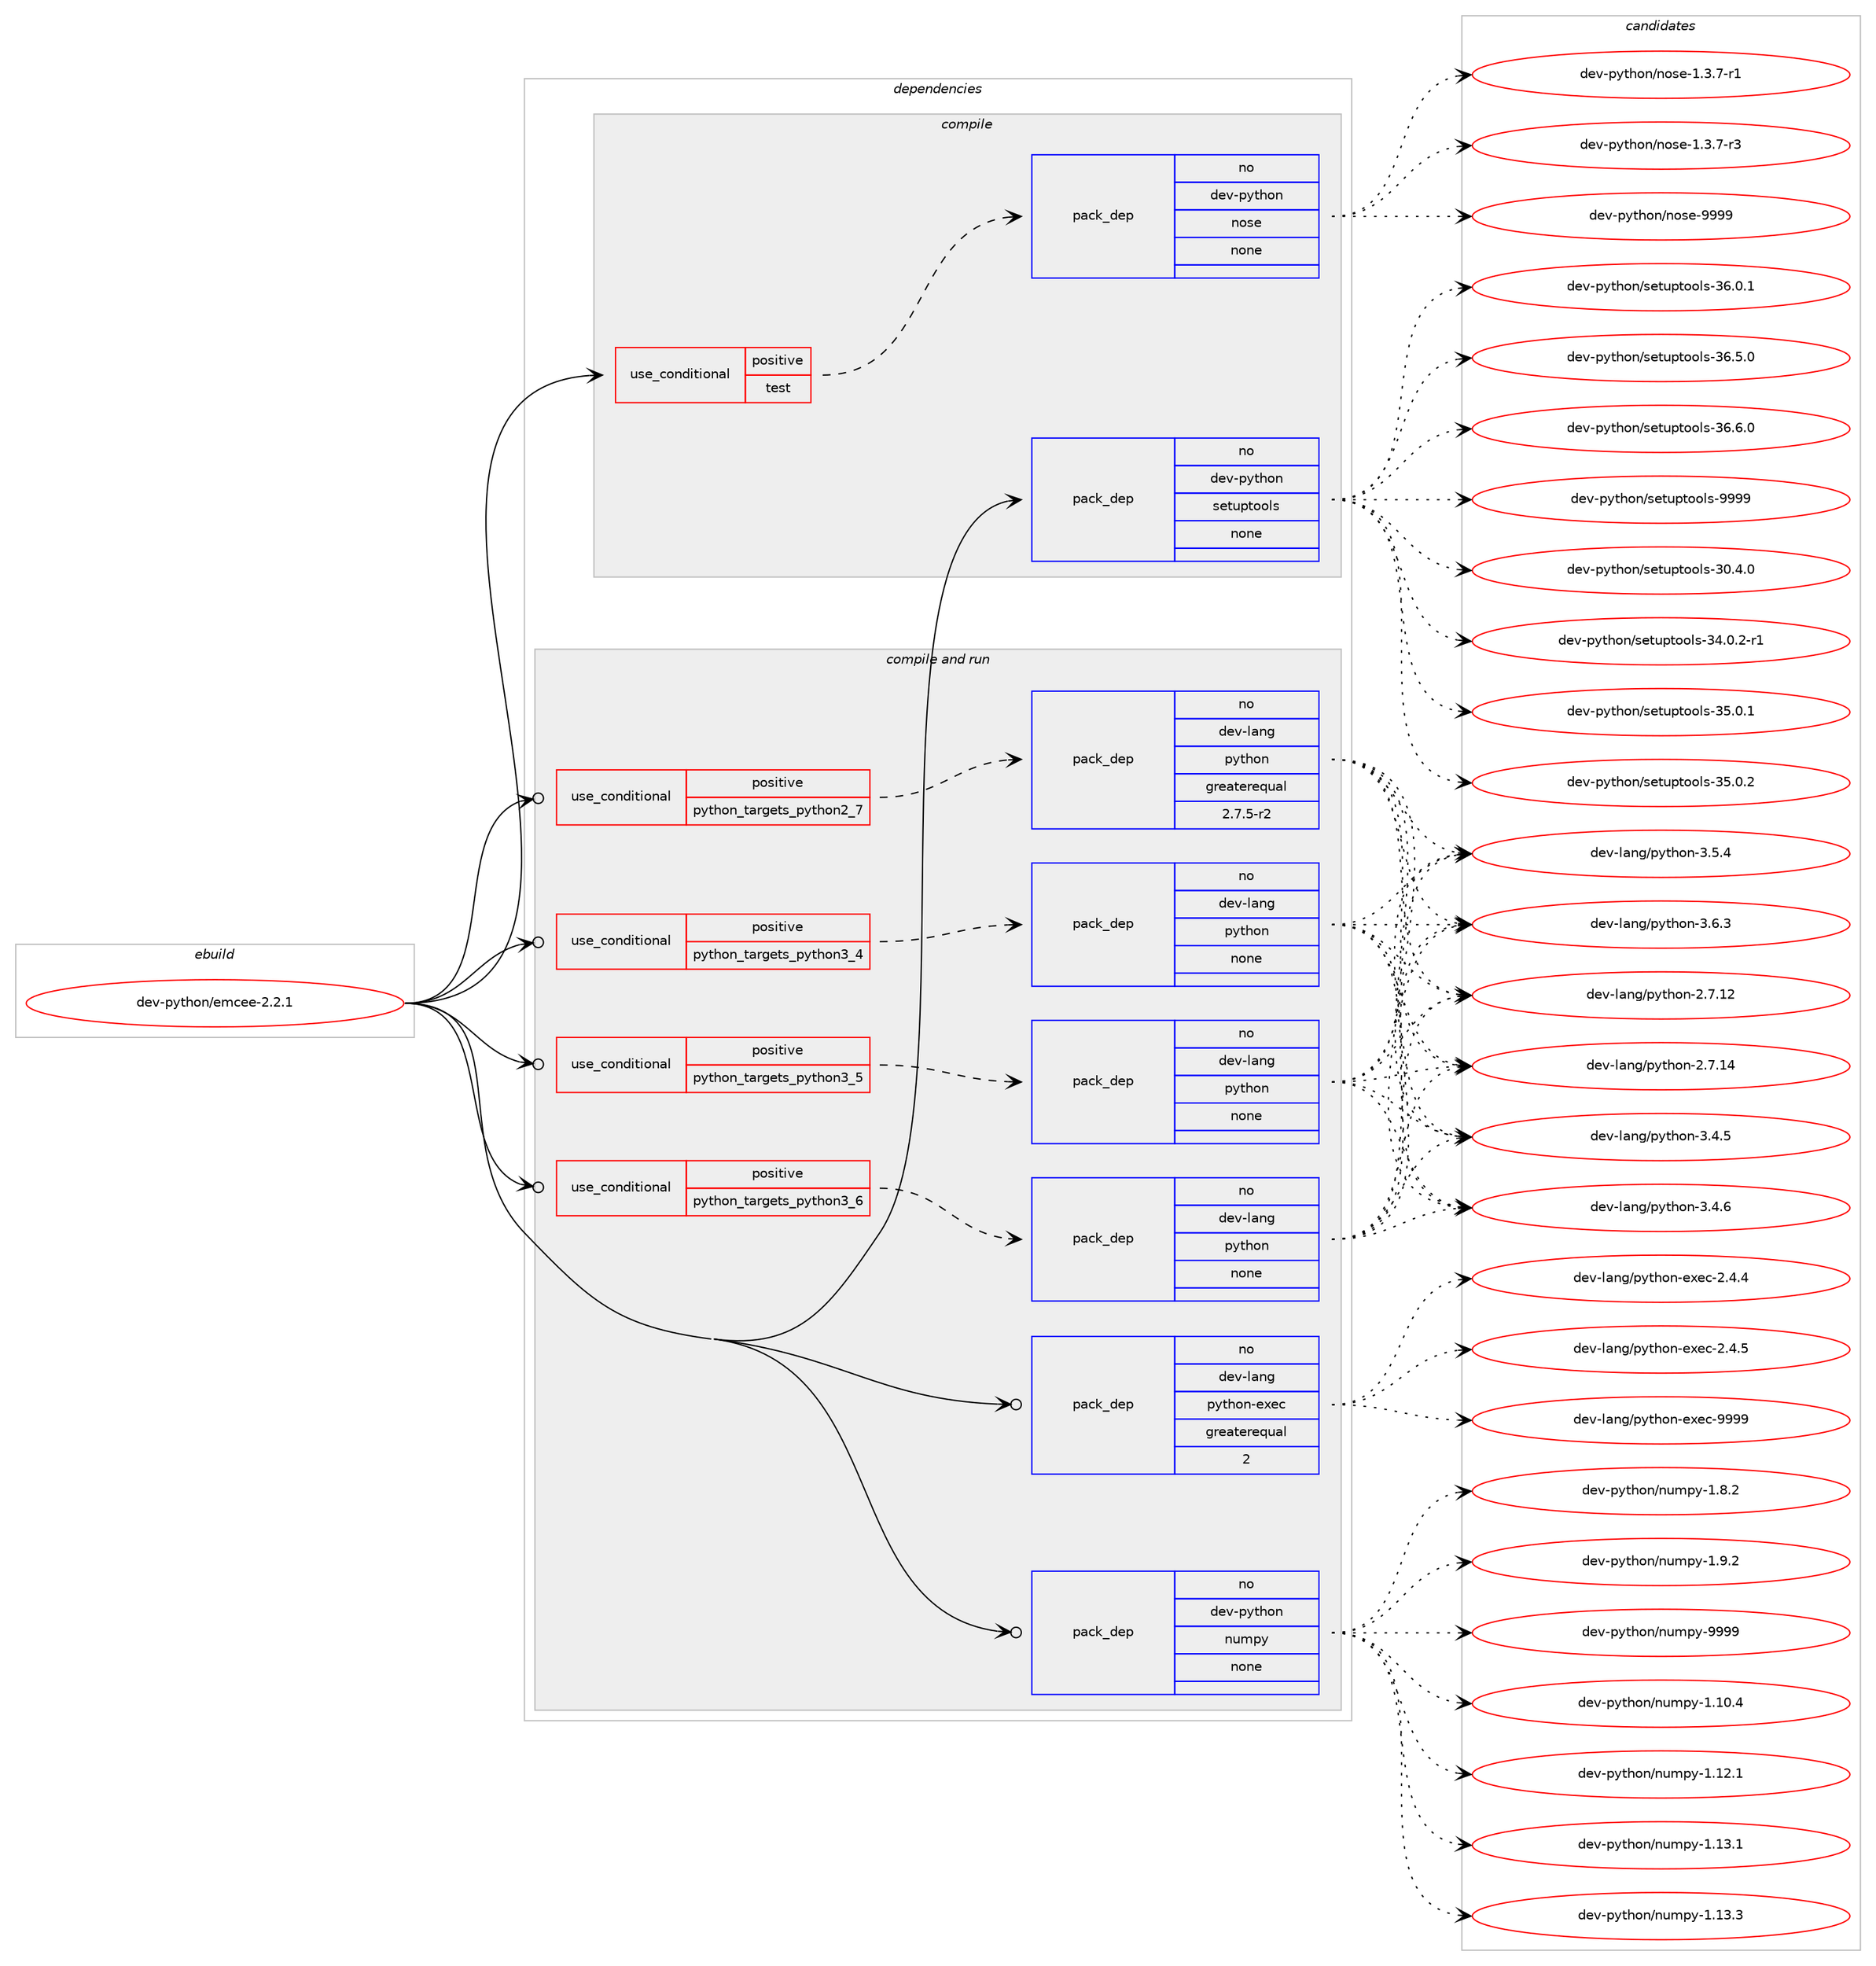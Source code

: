 digraph prolog {

# *************
# Graph options
# *************

newrank=true;
concentrate=true;
compound=true;
graph [rankdir=LR,fontname=Helvetica,fontsize=10,ranksep=1.5];#, ranksep=2.5, nodesep=0.2];
edge  [arrowhead=vee];
node  [fontname=Helvetica,fontsize=10];

# **********
# The ebuild
# **********

subgraph cluster_leftcol {
color=gray;
rank=same;
label=<<i>ebuild</i>>;
id [label="dev-python/emcee-2.2.1", color=red, width=4, href="../dev-python/emcee-2.2.1.svg"];
}

# ****************
# The dependencies
# ****************

subgraph cluster_midcol {
color=gray;
label=<<i>dependencies</i>>;
subgraph cluster_compile {
fillcolor="#eeeeee";
style=filled;
label=<<i>compile</i>>;
subgraph cond32368 {
dependency156007 [label=<<TABLE BORDER="0" CELLBORDER="1" CELLSPACING="0" CELLPADDING="4"><TR><TD ROWSPAN="3" CELLPADDING="10">use_conditional</TD></TR><TR><TD>positive</TD></TR><TR><TD>test</TD></TR></TABLE>>, shape=none, color=red];
subgraph pack119804 {
dependency156008 [label=<<TABLE BORDER="0" CELLBORDER="1" CELLSPACING="0" CELLPADDING="4" WIDTH="220"><TR><TD ROWSPAN="6" CELLPADDING="30">pack_dep</TD></TR><TR><TD WIDTH="110">no</TD></TR><TR><TD>dev-python</TD></TR><TR><TD>nose</TD></TR><TR><TD>none</TD></TR><TR><TD></TD></TR></TABLE>>, shape=none, color=blue];
}
dependency156007:e -> dependency156008:w [weight=20,style="dashed",arrowhead="vee"];
}
id:e -> dependency156007:w [weight=20,style="solid",arrowhead="vee"];
subgraph pack119805 {
dependency156009 [label=<<TABLE BORDER="0" CELLBORDER="1" CELLSPACING="0" CELLPADDING="4" WIDTH="220"><TR><TD ROWSPAN="6" CELLPADDING="30">pack_dep</TD></TR><TR><TD WIDTH="110">no</TD></TR><TR><TD>dev-python</TD></TR><TR><TD>setuptools</TD></TR><TR><TD>none</TD></TR><TR><TD></TD></TR></TABLE>>, shape=none, color=blue];
}
id:e -> dependency156009:w [weight=20,style="solid",arrowhead="vee"];
}
subgraph cluster_compileandrun {
fillcolor="#eeeeee";
style=filled;
label=<<i>compile and run</i>>;
subgraph cond32369 {
dependency156010 [label=<<TABLE BORDER="0" CELLBORDER="1" CELLSPACING="0" CELLPADDING="4"><TR><TD ROWSPAN="3" CELLPADDING="10">use_conditional</TD></TR><TR><TD>positive</TD></TR><TR><TD>python_targets_python2_7</TD></TR></TABLE>>, shape=none, color=red];
subgraph pack119806 {
dependency156011 [label=<<TABLE BORDER="0" CELLBORDER="1" CELLSPACING="0" CELLPADDING="4" WIDTH="220"><TR><TD ROWSPAN="6" CELLPADDING="30">pack_dep</TD></TR><TR><TD WIDTH="110">no</TD></TR><TR><TD>dev-lang</TD></TR><TR><TD>python</TD></TR><TR><TD>greaterequal</TD></TR><TR><TD>2.7.5-r2</TD></TR></TABLE>>, shape=none, color=blue];
}
dependency156010:e -> dependency156011:w [weight=20,style="dashed",arrowhead="vee"];
}
id:e -> dependency156010:w [weight=20,style="solid",arrowhead="odotvee"];
subgraph cond32370 {
dependency156012 [label=<<TABLE BORDER="0" CELLBORDER="1" CELLSPACING="0" CELLPADDING="4"><TR><TD ROWSPAN="3" CELLPADDING="10">use_conditional</TD></TR><TR><TD>positive</TD></TR><TR><TD>python_targets_python3_4</TD></TR></TABLE>>, shape=none, color=red];
subgraph pack119807 {
dependency156013 [label=<<TABLE BORDER="0" CELLBORDER="1" CELLSPACING="0" CELLPADDING="4" WIDTH="220"><TR><TD ROWSPAN="6" CELLPADDING="30">pack_dep</TD></TR><TR><TD WIDTH="110">no</TD></TR><TR><TD>dev-lang</TD></TR><TR><TD>python</TD></TR><TR><TD>none</TD></TR><TR><TD></TD></TR></TABLE>>, shape=none, color=blue];
}
dependency156012:e -> dependency156013:w [weight=20,style="dashed",arrowhead="vee"];
}
id:e -> dependency156012:w [weight=20,style="solid",arrowhead="odotvee"];
subgraph cond32371 {
dependency156014 [label=<<TABLE BORDER="0" CELLBORDER="1" CELLSPACING="0" CELLPADDING="4"><TR><TD ROWSPAN="3" CELLPADDING="10">use_conditional</TD></TR><TR><TD>positive</TD></TR><TR><TD>python_targets_python3_5</TD></TR></TABLE>>, shape=none, color=red];
subgraph pack119808 {
dependency156015 [label=<<TABLE BORDER="0" CELLBORDER="1" CELLSPACING="0" CELLPADDING="4" WIDTH="220"><TR><TD ROWSPAN="6" CELLPADDING="30">pack_dep</TD></TR><TR><TD WIDTH="110">no</TD></TR><TR><TD>dev-lang</TD></TR><TR><TD>python</TD></TR><TR><TD>none</TD></TR><TR><TD></TD></TR></TABLE>>, shape=none, color=blue];
}
dependency156014:e -> dependency156015:w [weight=20,style="dashed",arrowhead="vee"];
}
id:e -> dependency156014:w [weight=20,style="solid",arrowhead="odotvee"];
subgraph cond32372 {
dependency156016 [label=<<TABLE BORDER="0" CELLBORDER="1" CELLSPACING="0" CELLPADDING="4"><TR><TD ROWSPAN="3" CELLPADDING="10">use_conditional</TD></TR><TR><TD>positive</TD></TR><TR><TD>python_targets_python3_6</TD></TR></TABLE>>, shape=none, color=red];
subgraph pack119809 {
dependency156017 [label=<<TABLE BORDER="0" CELLBORDER="1" CELLSPACING="0" CELLPADDING="4" WIDTH="220"><TR><TD ROWSPAN="6" CELLPADDING="30">pack_dep</TD></TR><TR><TD WIDTH="110">no</TD></TR><TR><TD>dev-lang</TD></TR><TR><TD>python</TD></TR><TR><TD>none</TD></TR><TR><TD></TD></TR></TABLE>>, shape=none, color=blue];
}
dependency156016:e -> dependency156017:w [weight=20,style="dashed",arrowhead="vee"];
}
id:e -> dependency156016:w [weight=20,style="solid",arrowhead="odotvee"];
subgraph pack119810 {
dependency156018 [label=<<TABLE BORDER="0" CELLBORDER="1" CELLSPACING="0" CELLPADDING="4" WIDTH="220"><TR><TD ROWSPAN="6" CELLPADDING="30">pack_dep</TD></TR><TR><TD WIDTH="110">no</TD></TR><TR><TD>dev-lang</TD></TR><TR><TD>python-exec</TD></TR><TR><TD>greaterequal</TD></TR><TR><TD>2</TD></TR></TABLE>>, shape=none, color=blue];
}
id:e -> dependency156018:w [weight=20,style="solid",arrowhead="odotvee"];
subgraph pack119811 {
dependency156019 [label=<<TABLE BORDER="0" CELLBORDER="1" CELLSPACING="0" CELLPADDING="4" WIDTH="220"><TR><TD ROWSPAN="6" CELLPADDING="30">pack_dep</TD></TR><TR><TD WIDTH="110">no</TD></TR><TR><TD>dev-python</TD></TR><TR><TD>numpy</TD></TR><TR><TD>none</TD></TR><TR><TD></TD></TR></TABLE>>, shape=none, color=blue];
}
id:e -> dependency156019:w [weight=20,style="solid",arrowhead="odotvee"];
}
subgraph cluster_run {
fillcolor="#eeeeee";
style=filled;
label=<<i>run</i>>;
}
}

# **************
# The candidates
# **************

subgraph cluster_choices {
rank=same;
color=gray;
label=<<i>candidates</i>>;

subgraph choice119804 {
color=black;
nodesep=1;
choice10010111845112121116104111110471101111151014549465146554511449 [label="dev-python/nose-1.3.7-r1", color=red, width=4,href="../dev-python/nose-1.3.7-r1.svg"];
choice10010111845112121116104111110471101111151014549465146554511451 [label="dev-python/nose-1.3.7-r3", color=red, width=4,href="../dev-python/nose-1.3.7-r3.svg"];
choice10010111845112121116104111110471101111151014557575757 [label="dev-python/nose-9999", color=red, width=4,href="../dev-python/nose-9999.svg"];
dependency156008:e -> choice10010111845112121116104111110471101111151014549465146554511449:w [style=dotted,weight="100"];
dependency156008:e -> choice10010111845112121116104111110471101111151014549465146554511451:w [style=dotted,weight="100"];
dependency156008:e -> choice10010111845112121116104111110471101111151014557575757:w [style=dotted,weight="100"];
}
subgraph choice119805 {
color=black;
nodesep=1;
choice100101118451121211161041111104711510111611711211611111110811545514846524648 [label="dev-python/setuptools-30.4.0", color=red, width=4,href="../dev-python/setuptools-30.4.0.svg"];
choice1001011184511212111610411111047115101116117112116111111108115455152464846504511449 [label="dev-python/setuptools-34.0.2-r1", color=red, width=4,href="../dev-python/setuptools-34.0.2-r1.svg"];
choice100101118451121211161041111104711510111611711211611111110811545515346484649 [label="dev-python/setuptools-35.0.1", color=red, width=4,href="../dev-python/setuptools-35.0.1.svg"];
choice100101118451121211161041111104711510111611711211611111110811545515346484650 [label="dev-python/setuptools-35.0.2", color=red, width=4,href="../dev-python/setuptools-35.0.2.svg"];
choice100101118451121211161041111104711510111611711211611111110811545515446484649 [label="dev-python/setuptools-36.0.1", color=red, width=4,href="../dev-python/setuptools-36.0.1.svg"];
choice100101118451121211161041111104711510111611711211611111110811545515446534648 [label="dev-python/setuptools-36.5.0", color=red, width=4,href="../dev-python/setuptools-36.5.0.svg"];
choice100101118451121211161041111104711510111611711211611111110811545515446544648 [label="dev-python/setuptools-36.6.0", color=red, width=4,href="../dev-python/setuptools-36.6.0.svg"];
choice10010111845112121116104111110471151011161171121161111111081154557575757 [label="dev-python/setuptools-9999", color=red, width=4,href="../dev-python/setuptools-9999.svg"];
dependency156009:e -> choice100101118451121211161041111104711510111611711211611111110811545514846524648:w [style=dotted,weight="100"];
dependency156009:e -> choice1001011184511212111610411111047115101116117112116111111108115455152464846504511449:w [style=dotted,weight="100"];
dependency156009:e -> choice100101118451121211161041111104711510111611711211611111110811545515346484649:w [style=dotted,weight="100"];
dependency156009:e -> choice100101118451121211161041111104711510111611711211611111110811545515346484650:w [style=dotted,weight="100"];
dependency156009:e -> choice100101118451121211161041111104711510111611711211611111110811545515446484649:w [style=dotted,weight="100"];
dependency156009:e -> choice100101118451121211161041111104711510111611711211611111110811545515446534648:w [style=dotted,weight="100"];
dependency156009:e -> choice100101118451121211161041111104711510111611711211611111110811545515446544648:w [style=dotted,weight="100"];
dependency156009:e -> choice10010111845112121116104111110471151011161171121161111111081154557575757:w [style=dotted,weight="100"];
}
subgraph choice119806 {
color=black;
nodesep=1;
choice10010111845108971101034711212111610411111045504655464950 [label="dev-lang/python-2.7.12", color=red, width=4,href="../dev-lang/python-2.7.12.svg"];
choice10010111845108971101034711212111610411111045504655464952 [label="dev-lang/python-2.7.14", color=red, width=4,href="../dev-lang/python-2.7.14.svg"];
choice100101118451089711010347112121116104111110455146524653 [label="dev-lang/python-3.4.5", color=red, width=4,href="../dev-lang/python-3.4.5.svg"];
choice100101118451089711010347112121116104111110455146524654 [label="dev-lang/python-3.4.6", color=red, width=4,href="../dev-lang/python-3.4.6.svg"];
choice100101118451089711010347112121116104111110455146534652 [label="dev-lang/python-3.5.4", color=red, width=4,href="../dev-lang/python-3.5.4.svg"];
choice100101118451089711010347112121116104111110455146544651 [label="dev-lang/python-3.6.3", color=red, width=4,href="../dev-lang/python-3.6.3.svg"];
dependency156011:e -> choice10010111845108971101034711212111610411111045504655464950:w [style=dotted,weight="100"];
dependency156011:e -> choice10010111845108971101034711212111610411111045504655464952:w [style=dotted,weight="100"];
dependency156011:e -> choice100101118451089711010347112121116104111110455146524653:w [style=dotted,weight="100"];
dependency156011:e -> choice100101118451089711010347112121116104111110455146524654:w [style=dotted,weight="100"];
dependency156011:e -> choice100101118451089711010347112121116104111110455146534652:w [style=dotted,weight="100"];
dependency156011:e -> choice100101118451089711010347112121116104111110455146544651:w [style=dotted,weight="100"];
}
subgraph choice119807 {
color=black;
nodesep=1;
choice10010111845108971101034711212111610411111045504655464950 [label="dev-lang/python-2.7.12", color=red, width=4,href="../dev-lang/python-2.7.12.svg"];
choice10010111845108971101034711212111610411111045504655464952 [label="dev-lang/python-2.7.14", color=red, width=4,href="../dev-lang/python-2.7.14.svg"];
choice100101118451089711010347112121116104111110455146524653 [label="dev-lang/python-3.4.5", color=red, width=4,href="../dev-lang/python-3.4.5.svg"];
choice100101118451089711010347112121116104111110455146524654 [label="dev-lang/python-3.4.6", color=red, width=4,href="../dev-lang/python-3.4.6.svg"];
choice100101118451089711010347112121116104111110455146534652 [label="dev-lang/python-3.5.4", color=red, width=4,href="../dev-lang/python-3.5.4.svg"];
choice100101118451089711010347112121116104111110455146544651 [label="dev-lang/python-3.6.3", color=red, width=4,href="../dev-lang/python-3.6.3.svg"];
dependency156013:e -> choice10010111845108971101034711212111610411111045504655464950:w [style=dotted,weight="100"];
dependency156013:e -> choice10010111845108971101034711212111610411111045504655464952:w [style=dotted,weight="100"];
dependency156013:e -> choice100101118451089711010347112121116104111110455146524653:w [style=dotted,weight="100"];
dependency156013:e -> choice100101118451089711010347112121116104111110455146524654:w [style=dotted,weight="100"];
dependency156013:e -> choice100101118451089711010347112121116104111110455146534652:w [style=dotted,weight="100"];
dependency156013:e -> choice100101118451089711010347112121116104111110455146544651:w [style=dotted,weight="100"];
}
subgraph choice119808 {
color=black;
nodesep=1;
choice10010111845108971101034711212111610411111045504655464950 [label="dev-lang/python-2.7.12", color=red, width=4,href="../dev-lang/python-2.7.12.svg"];
choice10010111845108971101034711212111610411111045504655464952 [label="dev-lang/python-2.7.14", color=red, width=4,href="../dev-lang/python-2.7.14.svg"];
choice100101118451089711010347112121116104111110455146524653 [label="dev-lang/python-3.4.5", color=red, width=4,href="../dev-lang/python-3.4.5.svg"];
choice100101118451089711010347112121116104111110455146524654 [label="dev-lang/python-3.4.6", color=red, width=4,href="../dev-lang/python-3.4.6.svg"];
choice100101118451089711010347112121116104111110455146534652 [label="dev-lang/python-3.5.4", color=red, width=4,href="../dev-lang/python-3.5.4.svg"];
choice100101118451089711010347112121116104111110455146544651 [label="dev-lang/python-3.6.3", color=red, width=4,href="../dev-lang/python-3.6.3.svg"];
dependency156015:e -> choice10010111845108971101034711212111610411111045504655464950:w [style=dotted,weight="100"];
dependency156015:e -> choice10010111845108971101034711212111610411111045504655464952:w [style=dotted,weight="100"];
dependency156015:e -> choice100101118451089711010347112121116104111110455146524653:w [style=dotted,weight="100"];
dependency156015:e -> choice100101118451089711010347112121116104111110455146524654:w [style=dotted,weight="100"];
dependency156015:e -> choice100101118451089711010347112121116104111110455146534652:w [style=dotted,weight="100"];
dependency156015:e -> choice100101118451089711010347112121116104111110455146544651:w [style=dotted,weight="100"];
}
subgraph choice119809 {
color=black;
nodesep=1;
choice10010111845108971101034711212111610411111045504655464950 [label="dev-lang/python-2.7.12", color=red, width=4,href="../dev-lang/python-2.7.12.svg"];
choice10010111845108971101034711212111610411111045504655464952 [label="dev-lang/python-2.7.14", color=red, width=4,href="../dev-lang/python-2.7.14.svg"];
choice100101118451089711010347112121116104111110455146524653 [label="dev-lang/python-3.4.5", color=red, width=4,href="../dev-lang/python-3.4.5.svg"];
choice100101118451089711010347112121116104111110455146524654 [label="dev-lang/python-3.4.6", color=red, width=4,href="../dev-lang/python-3.4.6.svg"];
choice100101118451089711010347112121116104111110455146534652 [label="dev-lang/python-3.5.4", color=red, width=4,href="../dev-lang/python-3.5.4.svg"];
choice100101118451089711010347112121116104111110455146544651 [label="dev-lang/python-3.6.3", color=red, width=4,href="../dev-lang/python-3.6.3.svg"];
dependency156017:e -> choice10010111845108971101034711212111610411111045504655464950:w [style=dotted,weight="100"];
dependency156017:e -> choice10010111845108971101034711212111610411111045504655464952:w [style=dotted,weight="100"];
dependency156017:e -> choice100101118451089711010347112121116104111110455146524653:w [style=dotted,weight="100"];
dependency156017:e -> choice100101118451089711010347112121116104111110455146524654:w [style=dotted,weight="100"];
dependency156017:e -> choice100101118451089711010347112121116104111110455146534652:w [style=dotted,weight="100"];
dependency156017:e -> choice100101118451089711010347112121116104111110455146544651:w [style=dotted,weight="100"];
}
subgraph choice119810 {
color=black;
nodesep=1;
choice1001011184510897110103471121211161041111104510112010199455046524652 [label="dev-lang/python-exec-2.4.4", color=red, width=4,href="../dev-lang/python-exec-2.4.4.svg"];
choice1001011184510897110103471121211161041111104510112010199455046524653 [label="dev-lang/python-exec-2.4.5", color=red, width=4,href="../dev-lang/python-exec-2.4.5.svg"];
choice10010111845108971101034711212111610411111045101120101994557575757 [label="dev-lang/python-exec-9999", color=red, width=4,href="../dev-lang/python-exec-9999.svg"];
dependency156018:e -> choice1001011184510897110103471121211161041111104510112010199455046524652:w [style=dotted,weight="100"];
dependency156018:e -> choice1001011184510897110103471121211161041111104510112010199455046524653:w [style=dotted,weight="100"];
dependency156018:e -> choice10010111845108971101034711212111610411111045101120101994557575757:w [style=dotted,weight="100"];
}
subgraph choice119811 {
color=black;
nodesep=1;
choice100101118451121211161041111104711011710911212145494649484652 [label="dev-python/numpy-1.10.4", color=red, width=4,href="../dev-python/numpy-1.10.4.svg"];
choice100101118451121211161041111104711011710911212145494649504649 [label="dev-python/numpy-1.12.1", color=red, width=4,href="../dev-python/numpy-1.12.1.svg"];
choice100101118451121211161041111104711011710911212145494649514649 [label="dev-python/numpy-1.13.1", color=red, width=4,href="../dev-python/numpy-1.13.1.svg"];
choice100101118451121211161041111104711011710911212145494649514651 [label="dev-python/numpy-1.13.3", color=red, width=4,href="../dev-python/numpy-1.13.3.svg"];
choice1001011184511212111610411111047110117109112121454946564650 [label="dev-python/numpy-1.8.2", color=red, width=4,href="../dev-python/numpy-1.8.2.svg"];
choice1001011184511212111610411111047110117109112121454946574650 [label="dev-python/numpy-1.9.2", color=red, width=4,href="../dev-python/numpy-1.9.2.svg"];
choice10010111845112121116104111110471101171091121214557575757 [label="dev-python/numpy-9999", color=red, width=4,href="../dev-python/numpy-9999.svg"];
dependency156019:e -> choice100101118451121211161041111104711011710911212145494649484652:w [style=dotted,weight="100"];
dependency156019:e -> choice100101118451121211161041111104711011710911212145494649504649:w [style=dotted,weight="100"];
dependency156019:e -> choice100101118451121211161041111104711011710911212145494649514649:w [style=dotted,weight="100"];
dependency156019:e -> choice100101118451121211161041111104711011710911212145494649514651:w [style=dotted,weight="100"];
dependency156019:e -> choice1001011184511212111610411111047110117109112121454946564650:w [style=dotted,weight="100"];
dependency156019:e -> choice1001011184511212111610411111047110117109112121454946574650:w [style=dotted,weight="100"];
dependency156019:e -> choice10010111845112121116104111110471101171091121214557575757:w [style=dotted,weight="100"];
}
}

}

